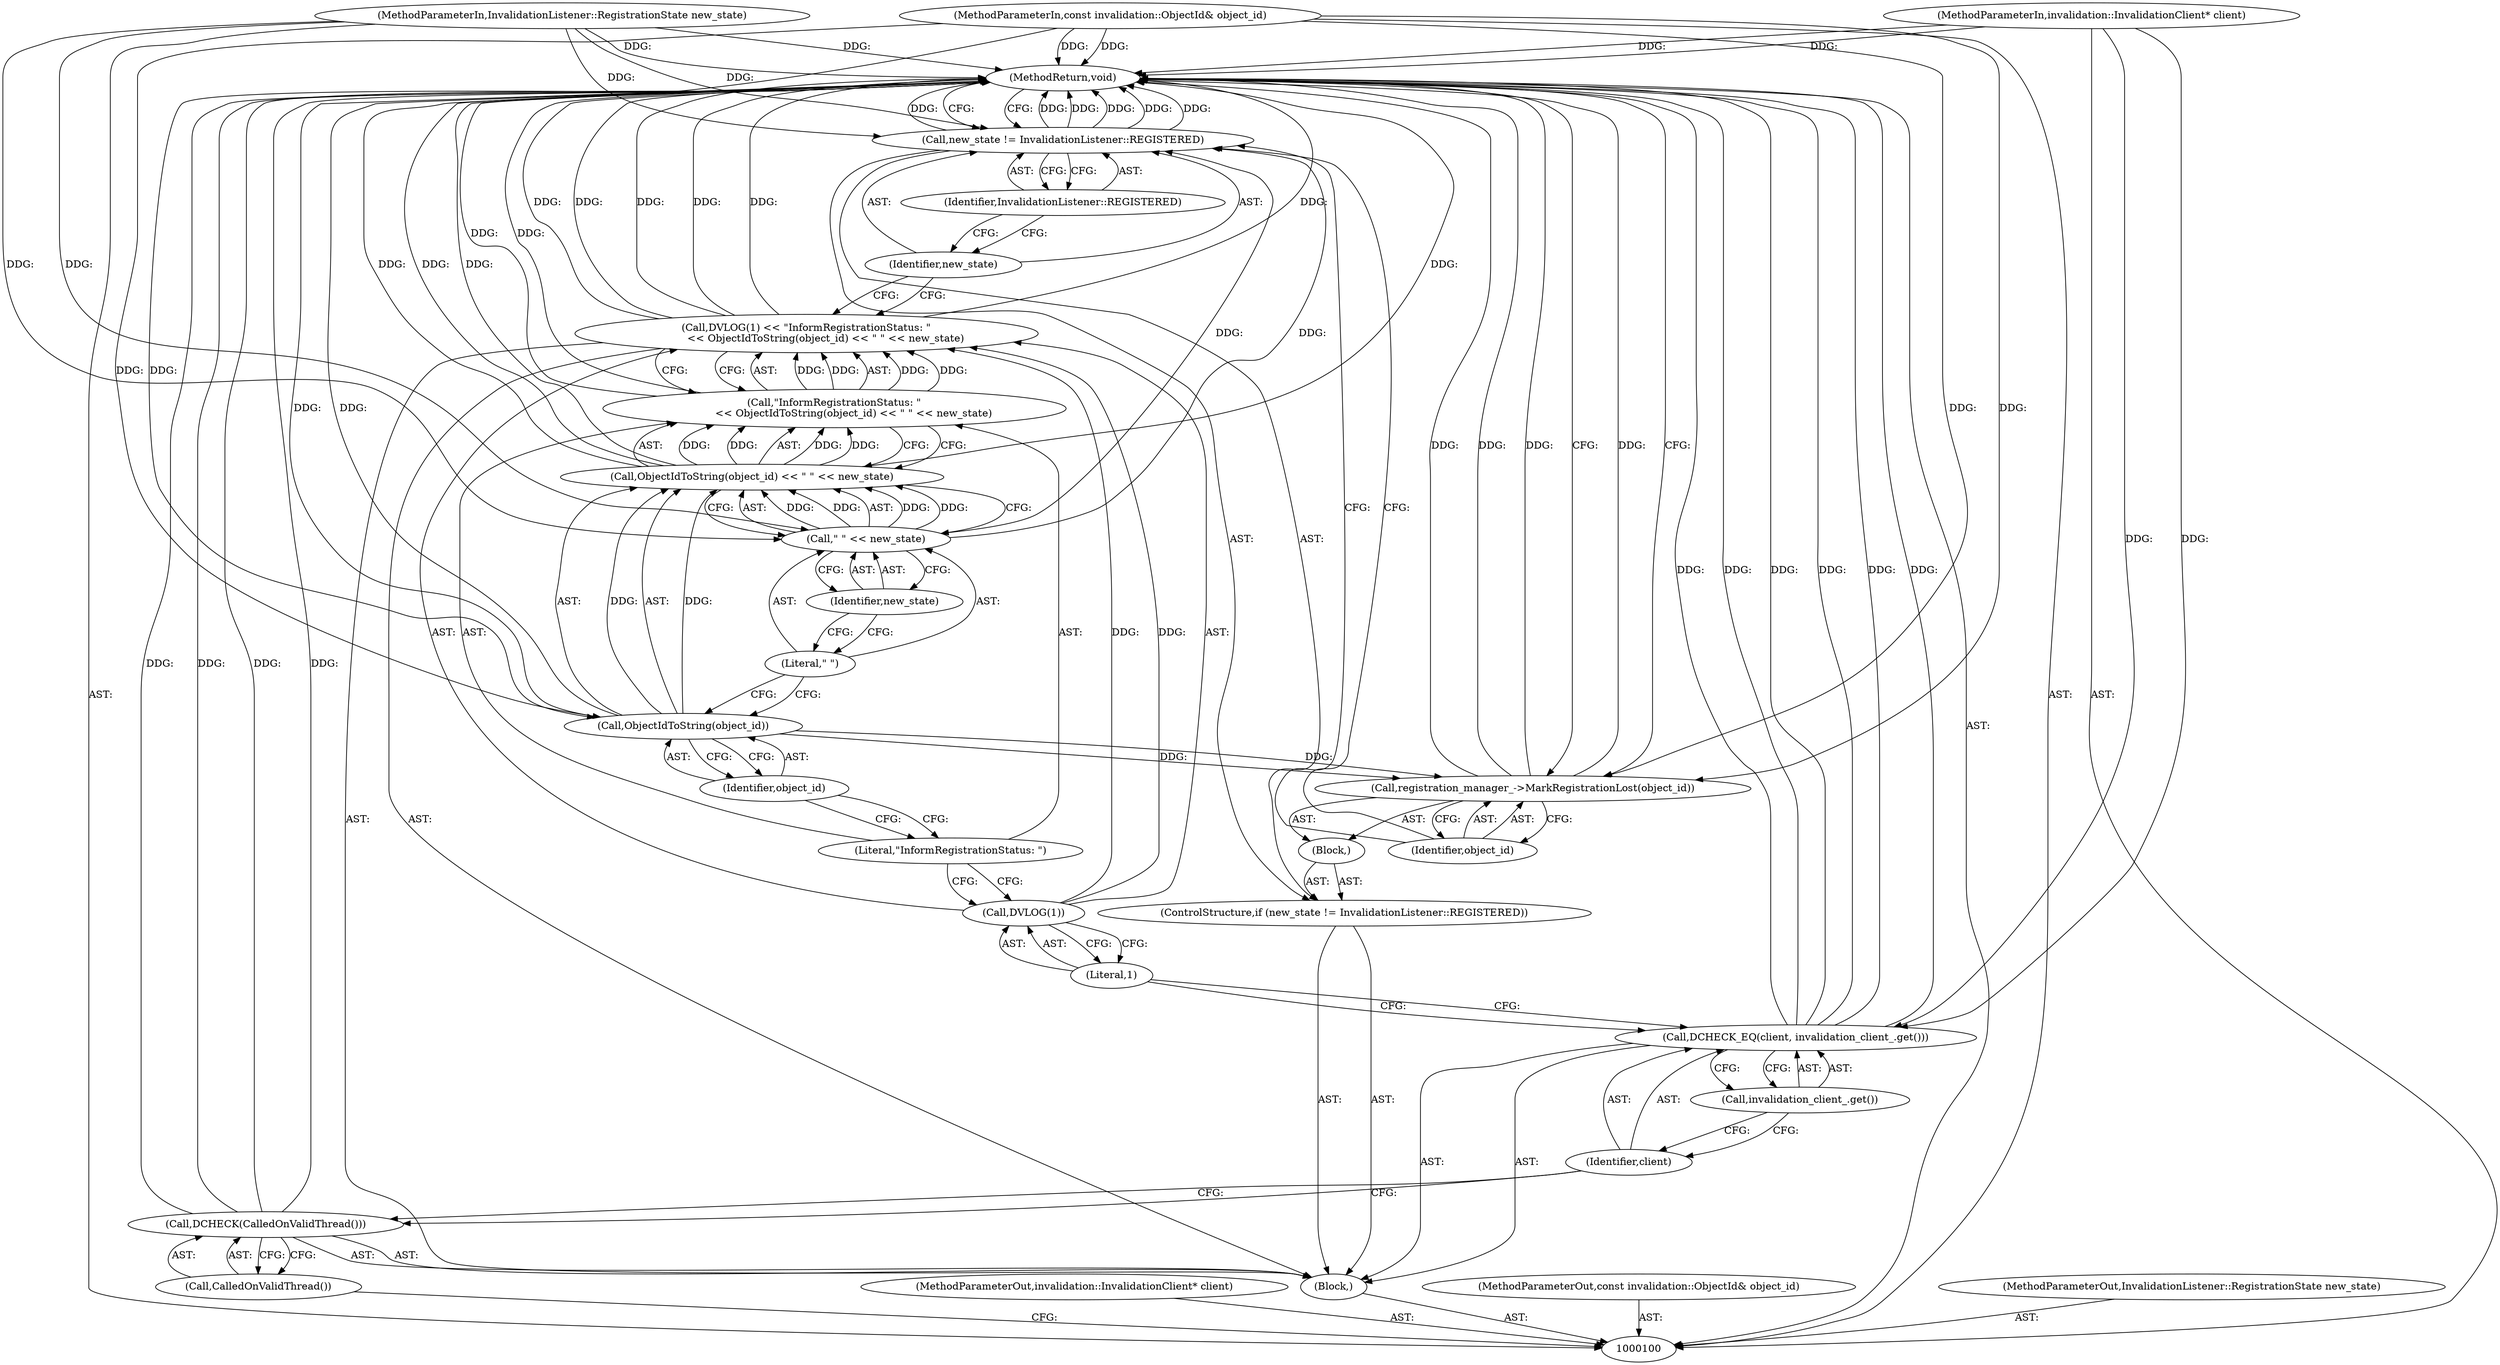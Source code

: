 digraph "0_Chrome_8a50f99c25fb70ff43aaa82b6f9569db383f0ca8_1" {
"1000128" [label="(MethodReturn,void)"];
"1000124" [label="(Identifier,InvalidationListener::REGISTERED)"];
"1000121" [label="(ControlStructure,if (new_state != InvalidationListener::REGISTERED))"];
"1000125" [label="(Block,)"];
"1000122" [label="(Call,new_state != InvalidationListener::REGISTERED)"];
"1000123" [label="(Identifier,new_state)"];
"1000126" [label="(Call,registration_manager_->MarkRegistrationLost(object_id))"];
"1000127" [label="(Identifier,object_id)"];
"1000101" [label="(MethodParameterIn,invalidation::InvalidationClient* client)"];
"1000174" [label="(MethodParameterOut,invalidation::InvalidationClient* client)"];
"1000102" [label="(MethodParameterIn,const invalidation::ObjectId& object_id)"];
"1000175" [label="(MethodParameterOut,const invalidation::ObjectId& object_id)"];
"1000104" [label="(Block,)"];
"1000103" [label="(MethodParameterIn,InvalidationListener::RegistrationState new_state)"];
"1000176" [label="(MethodParameterOut,InvalidationListener::RegistrationState new_state)"];
"1000106" [label="(Call,CalledOnValidThread())"];
"1000105" [label="(Call,DCHECK(CalledOnValidThread()))"];
"1000108" [label="(Identifier,client)"];
"1000107" [label="(Call,DCHECK_EQ(client, invalidation_client_.get()))"];
"1000109" [label="(Call,invalidation_client_.get())"];
"1000113" [label="(Call,\"InformRegistrationStatus: \"\n            << ObjectIdToString(object_id) << \" \" << new_state)"];
"1000114" [label="(Literal,\"InformRegistrationStatus: \")"];
"1000110" [label="(Call,DVLOG(1) << \"InformRegistrationStatus: \"\n            << ObjectIdToString(object_id) << \" \" << new_state)"];
"1000111" [label="(Call,DVLOG(1))"];
"1000112" [label="(Literal,1)"];
"1000115" [label="(Call,ObjectIdToString(object_id) << \" \" << new_state)"];
"1000116" [label="(Call,ObjectIdToString(object_id))"];
"1000117" [label="(Identifier,object_id)"];
"1000118" [label="(Call,\" \" << new_state)"];
"1000119" [label="(Literal,\" \")"];
"1000120" [label="(Identifier,new_state)"];
"1000128" -> "1000100"  [label="AST: "];
"1000128" -> "1000126"  [label="CFG: "];
"1000128" -> "1000122"  [label="CFG: "];
"1000116" -> "1000128"  [label="DDG: "];
"1000126" -> "1000128"  [label="DDG: "];
"1000126" -> "1000128"  [label="DDG: "];
"1000107" -> "1000128"  [label="DDG: "];
"1000107" -> "1000128"  [label="DDG: "];
"1000107" -> "1000128"  [label="DDG: "];
"1000105" -> "1000128"  [label="DDG: "];
"1000105" -> "1000128"  [label="DDG: "];
"1000122" -> "1000128"  [label="DDG: "];
"1000122" -> "1000128"  [label="DDG: "];
"1000122" -> "1000128"  [label="DDG: "];
"1000103" -> "1000128"  [label="DDG: "];
"1000113" -> "1000128"  [label="DDG: "];
"1000115" -> "1000128"  [label="DDG: "];
"1000115" -> "1000128"  [label="DDG: "];
"1000102" -> "1000128"  [label="DDG: "];
"1000110" -> "1000128"  [label="DDG: "];
"1000110" -> "1000128"  [label="DDG: "];
"1000110" -> "1000128"  [label="DDG: "];
"1000101" -> "1000128"  [label="DDG: "];
"1000124" -> "1000122"  [label="AST: "];
"1000124" -> "1000123"  [label="CFG: "];
"1000122" -> "1000124"  [label="CFG: "];
"1000121" -> "1000104"  [label="AST: "];
"1000122" -> "1000121"  [label="AST: "];
"1000125" -> "1000121"  [label="AST: "];
"1000125" -> "1000121"  [label="AST: "];
"1000126" -> "1000125"  [label="AST: "];
"1000122" -> "1000121"  [label="AST: "];
"1000122" -> "1000124"  [label="CFG: "];
"1000123" -> "1000122"  [label="AST: "];
"1000124" -> "1000122"  [label="AST: "];
"1000127" -> "1000122"  [label="CFG: "];
"1000128" -> "1000122"  [label="CFG: "];
"1000122" -> "1000128"  [label="DDG: "];
"1000122" -> "1000128"  [label="DDG: "];
"1000122" -> "1000128"  [label="DDG: "];
"1000118" -> "1000122"  [label="DDG: "];
"1000103" -> "1000122"  [label="DDG: "];
"1000123" -> "1000122"  [label="AST: "];
"1000123" -> "1000110"  [label="CFG: "];
"1000124" -> "1000123"  [label="CFG: "];
"1000126" -> "1000125"  [label="AST: "];
"1000126" -> "1000127"  [label="CFG: "];
"1000127" -> "1000126"  [label="AST: "];
"1000128" -> "1000126"  [label="CFG: "];
"1000126" -> "1000128"  [label="DDG: "];
"1000126" -> "1000128"  [label="DDG: "];
"1000116" -> "1000126"  [label="DDG: "];
"1000102" -> "1000126"  [label="DDG: "];
"1000127" -> "1000126"  [label="AST: "];
"1000127" -> "1000122"  [label="CFG: "];
"1000126" -> "1000127"  [label="CFG: "];
"1000101" -> "1000100"  [label="AST: "];
"1000101" -> "1000128"  [label="DDG: "];
"1000101" -> "1000107"  [label="DDG: "];
"1000174" -> "1000100"  [label="AST: "];
"1000102" -> "1000100"  [label="AST: "];
"1000102" -> "1000128"  [label="DDG: "];
"1000102" -> "1000116"  [label="DDG: "];
"1000102" -> "1000126"  [label="DDG: "];
"1000175" -> "1000100"  [label="AST: "];
"1000104" -> "1000100"  [label="AST: "];
"1000105" -> "1000104"  [label="AST: "];
"1000107" -> "1000104"  [label="AST: "];
"1000110" -> "1000104"  [label="AST: "];
"1000121" -> "1000104"  [label="AST: "];
"1000103" -> "1000100"  [label="AST: "];
"1000103" -> "1000128"  [label="DDG: "];
"1000103" -> "1000118"  [label="DDG: "];
"1000103" -> "1000122"  [label="DDG: "];
"1000176" -> "1000100"  [label="AST: "];
"1000106" -> "1000105"  [label="AST: "];
"1000106" -> "1000100"  [label="CFG: "];
"1000105" -> "1000106"  [label="CFG: "];
"1000105" -> "1000104"  [label="AST: "];
"1000105" -> "1000106"  [label="CFG: "];
"1000106" -> "1000105"  [label="AST: "];
"1000108" -> "1000105"  [label="CFG: "];
"1000105" -> "1000128"  [label="DDG: "];
"1000105" -> "1000128"  [label="DDG: "];
"1000108" -> "1000107"  [label="AST: "];
"1000108" -> "1000105"  [label="CFG: "];
"1000109" -> "1000108"  [label="CFG: "];
"1000107" -> "1000104"  [label="AST: "];
"1000107" -> "1000109"  [label="CFG: "];
"1000108" -> "1000107"  [label="AST: "];
"1000109" -> "1000107"  [label="AST: "];
"1000112" -> "1000107"  [label="CFG: "];
"1000107" -> "1000128"  [label="DDG: "];
"1000107" -> "1000128"  [label="DDG: "];
"1000107" -> "1000128"  [label="DDG: "];
"1000101" -> "1000107"  [label="DDG: "];
"1000109" -> "1000107"  [label="AST: "];
"1000109" -> "1000108"  [label="CFG: "];
"1000107" -> "1000109"  [label="CFG: "];
"1000113" -> "1000110"  [label="AST: "];
"1000113" -> "1000115"  [label="CFG: "];
"1000114" -> "1000113"  [label="AST: "];
"1000115" -> "1000113"  [label="AST: "];
"1000110" -> "1000113"  [label="CFG: "];
"1000113" -> "1000128"  [label="DDG: "];
"1000113" -> "1000110"  [label="DDG: "];
"1000113" -> "1000110"  [label="DDG: "];
"1000115" -> "1000113"  [label="DDG: "];
"1000115" -> "1000113"  [label="DDG: "];
"1000114" -> "1000113"  [label="AST: "];
"1000114" -> "1000111"  [label="CFG: "];
"1000117" -> "1000114"  [label="CFG: "];
"1000110" -> "1000104"  [label="AST: "];
"1000110" -> "1000113"  [label="CFG: "];
"1000111" -> "1000110"  [label="AST: "];
"1000113" -> "1000110"  [label="AST: "];
"1000123" -> "1000110"  [label="CFG: "];
"1000110" -> "1000128"  [label="DDG: "];
"1000110" -> "1000128"  [label="DDG: "];
"1000110" -> "1000128"  [label="DDG: "];
"1000111" -> "1000110"  [label="DDG: "];
"1000113" -> "1000110"  [label="DDG: "];
"1000113" -> "1000110"  [label="DDG: "];
"1000111" -> "1000110"  [label="AST: "];
"1000111" -> "1000112"  [label="CFG: "];
"1000112" -> "1000111"  [label="AST: "];
"1000114" -> "1000111"  [label="CFG: "];
"1000111" -> "1000110"  [label="DDG: "];
"1000112" -> "1000111"  [label="AST: "];
"1000112" -> "1000107"  [label="CFG: "];
"1000111" -> "1000112"  [label="CFG: "];
"1000115" -> "1000113"  [label="AST: "];
"1000115" -> "1000118"  [label="CFG: "];
"1000116" -> "1000115"  [label="AST: "];
"1000118" -> "1000115"  [label="AST: "];
"1000113" -> "1000115"  [label="CFG: "];
"1000115" -> "1000128"  [label="DDG: "];
"1000115" -> "1000128"  [label="DDG: "];
"1000115" -> "1000113"  [label="DDG: "];
"1000115" -> "1000113"  [label="DDG: "];
"1000116" -> "1000115"  [label="DDG: "];
"1000118" -> "1000115"  [label="DDG: "];
"1000118" -> "1000115"  [label="DDG: "];
"1000116" -> "1000115"  [label="AST: "];
"1000116" -> "1000117"  [label="CFG: "];
"1000117" -> "1000116"  [label="AST: "];
"1000119" -> "1000116"  [label="CFG: "];
"1000116" -> "1000128"  [label="DDG: "];
"1000116" -> "1000115"  [label="DDG: "];
"1000102" -> "1000116"  [label="DDG: "];
"1000116" -> "1000126"  [label="DDG: "];
"1000117" -> "1000116"  [label="AST: "];
"1000117" -> "1000114"  [label="CFG: "];
"1000116" -> "1000117"  [label="CFG: "];
"1000118" -> "1000115"  [label="AST: "];
"1000118" -> "1000120"  [label="CFG: "];
"1000119" -> "1000118"  [label="AST: "];
"1000120" -> "1000118"  [label="AST: "];
"1000115" -> "1000118"  [label="CFG: "];
"1000118" -> "1000115"  [label="DDG: "];
"1000118" -> "1000115"  [label="DDG: "];
"1000103" -> "1000118"  [label="DDG: "];
"1000118" -> "1000122"  [label="DDG: "];
"1000119" -> "1000118"  [label="AST: "];
"1000119" -> "1000116"  [label="CFG: "];
"1000120" -> "1000119"  [label="CFG: "];
"1000120" -> "1000118"  [label="AST: "];
"1000120" -> "1000119"  [label="CFG: "];
"1000118" -> "1000120"  [label="CFG: "];
}
